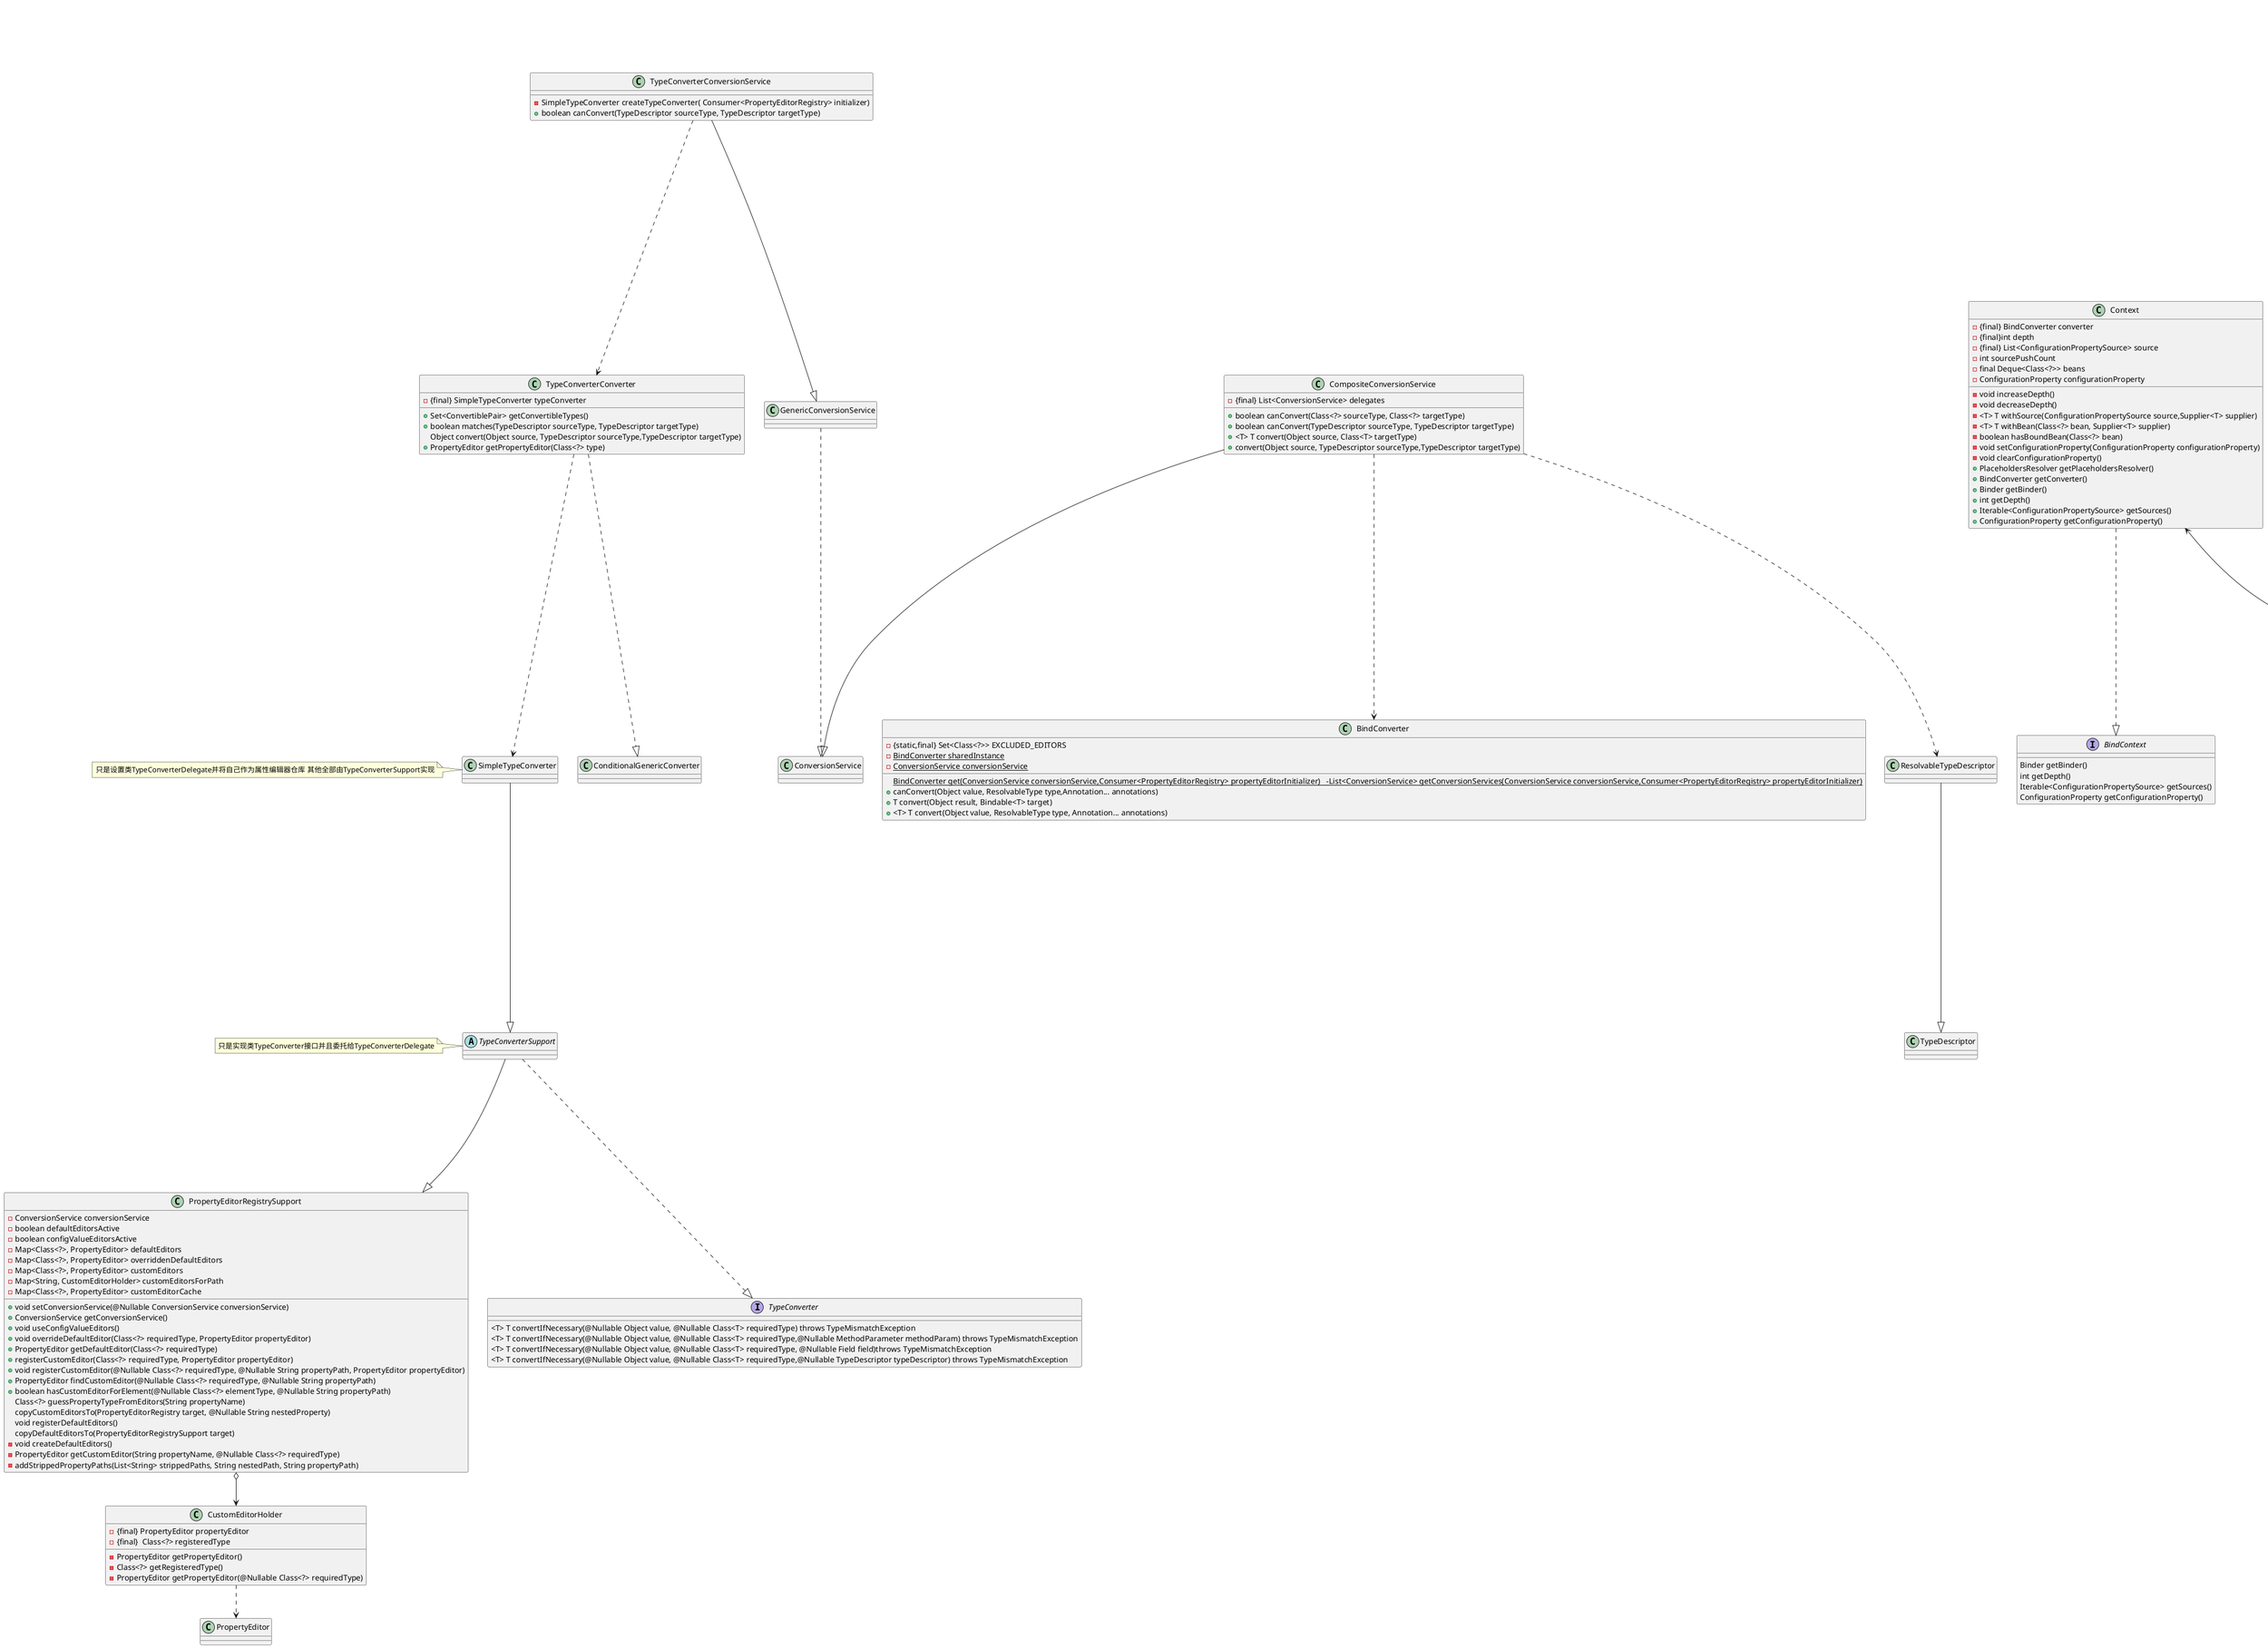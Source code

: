 @startuml
class Binder{
    -{static} Set<Class<?>> NON_BEAN_CLASSES
    -{static} List<BeanBinder> BEAN_BINDERS
    - {final}Iterable<ConfigurationPropertySource> sources
    -{final} PlaceholdersResolver placeholdersResolver
    -{final} ConversionService conversionService
    -{final} Consumer<PropertyEditorRegistry> propertyEditorInitializer
    +{static}  Binder get(Environment environment)
    +<T> BindResult<T> bind(String name, Class<T> target)
    +<T> BindResult<T> bind(String name, Bindable<T> target)
    +<T> BindResult<T> bind(ConfigurationPropertyName name, Bindable<T> target)
    +<T> BindResult<T> bind(String name, Bindable<T> target, BindHandler handler)
    <T> BindResult<T> bind(ConfigurationPropertyName name, Bindable<T> target,BindHandler handler)
    -<T> T handleBindResult(ConfigurationPropertyName name, Bindable<T> target,BindHandler handler, Context context, Object result) throws Exception
    -<T> T handleBindError(ConfigurationPropertyName name, Bindable<T> target,BindHandler handler, Context context, Exception error)
    -<T> Object bindObject(ConfigurationPropertyName name, Bindable<T> target,BindHandler handler, Context context, boolean allowRecursiveBinding)
    - AggregateBinder<?> getAggregateBinder(Bindable<?> target, Context context)
    - <T> Object bindAggregate(ConfigurationPropertyName name, Bindable<T> target,BindHandler handler, Context context, AggregateBinder<?> aggregateBinder)
    - ConfigurationProperty findProperty(ConfigurationPropertyName name,Context context)
    -  <T> Object bindProperty(Bindable<T> target, Context context,ConfigurationProperty property)
    - Object bindBean(ConfigurationPropertyName name, Bindable<?> target,BindHandler handler, Context context, boolean allowRecursiveBinding)
    -  boolean isUnbindableBean(ConfigurationPropertyName name, Bindable<?> target,Context context)
    -  boolean containsNoDescendantOf(Iterable<ConfigurationPropertySource> sources,ConfigurationPropertyName name)
}
class Context{
  -{final} BindConverter converter
  - {final}int depth
  -{final} List<ConfigurationPropertySource> source
  -int sourcePushCount
  - final Deque<Class<?>> beans
  -ConfigurationProperty configurationProperty
  -void increaseDepth()
  -  void decreaseDepth()
  -<T> T withSource(ConfigurationPropertySource source,Supplier<T> supplier)
  - <T> T withBean(Class<?> bean, Supplier<T> supplier)
  - boolean hasBoundBean(Class<?> bean)
  - void setConfigurationProperty(ConfigurationProperty configurationProperty)
  - void clearConfigurationProperty()
  + PlaceholdersResolver getPlaceholdersResolver()
  +  BindConverter getConverter()
  + Binder getBinder()
  + int getDepth()
  + Iterable<ConfigurationPropertySource> getSources()
  +  ConfigurationProperty getConfigurationProperty()
}
class ConfigurationProperty{
   -{final} ConfigurationPropertyName name
   -{final} Object value
   -{final} Origin origin
   {static} ConfigurationProperty of(ConfigurationPropertyName name,OriginTrackedValue value)
   {static} ConfigurationProperty of(ConfigurationPropertyName name, Object value,Origin origin)
   + ConfigurationPropertyName getName()
   + Object getValue()
   + Origin getOrigin()
   +  boolean equals(Object obj)
   + int hashCode()
   + String toString()
   +  int compareTo(ConfigurationProperty other)

}

class Bindable<T>{
    -{static} final Annotation[] NO_ANNOTATIONS
    -{final}ResolvableType type
    -{final} ResolvableType boxedType
    -{final} Supplier<T> value
    -{final} Annotation[] annotations
    +{static} <T> Bindable<T> ofInstance(T instance)
    +{static} <T> Bindable<T> of(Class<T> type)
    +{static} <E> Bindable<List<E>> listOf(Class<E> elementType)
    +{static} <E> Bindable<Set<E>> setOf(Class<E> elementType)
    +{static}  <K, V> Bindable<Map<K, V>> mapOf(Class<K> keyType, Class<V> valueType)
    +{static}  <T> Bindable<T> of(ResolvableType type)
    -{static} ResolvableType box(ResolvableType type)
    + ResolvableType getType()
    +  ResolvableType getBoxedType()
    + Supplier<T> getValue()
    +  Annotation[] getAnnotations()
    +  <A extends Annotation> A getAnnotation
    + boolean equals(Object obj)
    + hashCode()
    + Bindable<T> withAnnotations(Annotation... annotations)
    + Bindable<T> withExistingValue(T existingValue)
    + withSuppliedValue(Supplier<T> suppliedValue)
    - boolean nullSafeEquals(Object o1, Object o2)



}
class BindResult<T>{
   +{static}<T> BindResult<T> of(T value)
   -{static,final}  BindResult<?> UNBOUND
   -{final} T value
   + T get() throws NoSuchElementException
   + boolean isBound()
   + void ifBound(Consumer<? super T> consumer)
   + <U> BindResult<U> map(Function<? super T, ? extends U> mapper)
   +  T orElse(T other)
   + T orElseGet(Supplier<? extends T> other)
   + T orElseCreate(Class<? extends T> type)
   + <X extends Throwable> T orElseThrow(Supplier<? extends X> exceptionSupplier) throws X
   + boolean equals(Object obj)
   + int hashCode()

}
class ConfigurationPropertyName{
   -{static,final}  String EMPTY_STRING
   -{static,final}  ConfigurationPropertyName EMPTY
   - Elements elements;
   -{final}  CharSequence[] uniformElements;
   - String string;
   +{static}  boolean isValid(CharSequence name)
   +{static}  ConfigurationPropertyName of(CharSequence name)
   {static} ConfigurationPropertyName of(CharSequence name, boolean returnNullIfInvalid)
   -{static} List<Character> getInvalidChars(Elements elements, int index)
   -{static} ConfigurationPropertyName adapt(CharSequence name, char separator)
   -{static} ConfigurationPropertyName adapt(CharSequence name, char separator,Function<CharSequence, CharSequence> elementValueProcessor)
   +boolean isEmpty()
   +boolean isLastElementIndexed()
   +isIndexed(int elementIndex)
   + isNumericIndex(int elementIndex)
   + String getLastElement(Form form)
   + String getElement(int elementIndex, Form form)
   + convertToOriginalForm(CharSequence element)
   + convertToDashedElement(CharSequence element)
   + convertToUniformElement(CharSequence element)
   + CharSequence convertElement(CharSequence element, boolean lowercase,ElementCharPredicate filter)
   + int getNumberOfElements()
   + ConfigurationPropertyName append(String elementValue)
   + ConfigurationPropertyName chop(int size)
   + isParentOf(ConfigurationPropertyName name)
   + isAncestorOf(ConfigurationPropertyName name)
   + int compareTo(ConfigurationPropertyName other)
   + int compare(ConfigurationPropertyName n1, ConfigurationPropertyName n2)
   + int compare(String e1, ElementType type1, String e2, ElementType type2)
   + boolean equals(Object obj)
   + boolean elementEquals(Elements e1, Elements e2, int i)
   + int hashCode()
   + String toString()
   - String buildToString()
}

enum Form{
   ORIGINAL
   DASHED
   UNIFORM
}
class Elements{
 -{static,final} int[] NO_POSITION
 -{static,final} ElementType[] NO_TYPE
 -{static,final} Elements EMPTY
 -{final} CharSequence source;
 -{final} int size;
 -{final} int[] start;
 -{final} int[] end;
 -{final} ElementType[] type;
 -{final} CharSequence[] resolved;
 + Elements append(Elements additional)
 +  Elements chop(int size)
 - CharSequence[] newResolved(int size)
 + int getSize()
 + CharSequence get(int index)
 + int getLength(int index)
 + char charAt(int index, int charIndex)
 + ElementType getType(int index)
 + CharSequence getSource()
 + boolean canShortcutWithSource(ElementType requiredType)
 + boolean canShortcutWithSource(ElementType requiredType,ElementType alternativeType
}
class ElementsParser{
   -{static,final}  int DEFAULT_CAPACITY
   -{final} CharSequence source;
   -{final} char separator;
   -{final}  int size;
   -{final} int[] start;
   -{final} int[] end;
   -{final} ElementType[] type;
   -{final} CharSequence[] resolved;
   + {static} boolean isValidChar(char ch, int index)
   + {static} boolean isAlphaNumeric(char ch)
   - {static} boolean isAlpha(char ch)
   - {static} boolean isNumeric(char ch)
   + Elements parse()
   + Elements parse(Function<CharSequence, CharSequence> valueProcessor)
   -  ElementType updateType(ElementType existingType, char ch, int index)
   - add(int start, int end, ElementType type,Function<CharSequence, CharSequence> valueProcessor)
   - int[] expand(int[] src)
   - ElementType[] expand(ElementType[] src)
   - CharSequence[] expand(CharSequence[] src)


}
enum ElementType{
  		EMPTY(false)
  		UNIFORM(false)
  		DASHED(false)
  		NON_UNIFORM(false)
  		INDEXED(true)
        NUMERICALLY_INDEXED(true)
        + boolean isIndexed()
}
ConfigurationPropertyName <..o Form
ConfigurationPropertyName <--o Elements
Elements ..>ElementsParser
Elements ..>ElementType
ElementsParser ..>ElementType



class BindConverter{
   -{static,final} Set<Class<?>> EXCLUDED_EDITORS
   -{static} BindConverter sharedInstance
   -{static} ConversionService conversionService
   {static}BindConverter get(ConversionService conversionService,Consumer<PropertyEditorRegistry> propertyEditorInitializer)   -List<ConversionService> getConversionServices(ConversionService conversionService,Consumer<PropertyEditorRegistry> propertyEditorInitializer)
   + canConvert(Object value, ResolvableType type,Annotation... annotations)
   +  T convert(Object result, Bindable<T> target)
   + <T> T convert(Object value, ResolvableType type, Annotation... annotations)

}
class ResolvableTypeDescriptor{

}
class CompositeConversionService{
  -{final} List<ConversionService> delegates
  + boolean canConvert(Class<?> sourceType, Class<?> targetType)
  + boolean canConvert(TypeDescriptor sourceType, TypeDescriptor targetType)
  +  <T> T convert(Object source, Class<T> targetType)
  +  convert(Object source, TypeDescriptor sourceType,TypeDescriptor targetType)
}
class TypeConverterConversionService{
  -SimpleTypeConverter createTypeConverter( Consumer<PropertyEditorRegistry> initializer)
  + boolean canConvert(TypeDescriptor sourceType, TypeDescriptor targetType)
}
class TypeConverterConverter{
    -{final} SimpleTypeConverter typeConverter
     +Set<ConvertiblePair> getConvertibleTypes()
     + boolean matches(TypeDescriptor sourceType, TypeDescriptor targetType)
     Object convert(Object source, TypeDescriptor sourceType,TypeDescriptor targetType)
     + PropertyEditor getPropertyEditor(Class<?> type)
}

class TypeDescriptor{

}

class SimpleTypeConverter
note left: 只是设置类TypeConverterDelegate并将自己作为属性编辑器仓库 其他全部由TypeConverterSupport实现
class TypeConverterDelegate{
    -{static} PropertyEditorRegistrySupport propertyEditorRegistry;
    -{final} PropertyEditorRegistrySupport propertyEditorRegistry
    -{final} Object targetObject
    + <T> T convertIfNecessary(@Nullable String propertyName, @Nullable Object oldValue,Object newValue, @Nullable Class<T> requiredType)
    + <T> T convertIfNecessary(@Nullable String propertyName, @Nullable Object oldValue, @Nullable Object newValue,@Nullable Class<T> requiredType, @Nullable TypeDescriptor typeDescriptor)
    - Object attemptToConvertStringToEnum(Class<?> requiredType, String trimmedValue, Object currentConvertedValue)
    - PropertyEditor findDefaultEditor(@Nullable Class<?> requiredType)
    - Object doConvertValue(@Nullable Object oldValue, @Nullable Object newValue,@Nullable Class<?> requiredType, @Nullable PropertyEditor editor)
    - Object doConvertTextValue(@Nullable Object oldValue, String newTextValue, PropertyEditor editor)
    - Object convertToTypedArray(Object input, @Nullable String propertyName, Class<?> componentType)
    -  Collection<?> convertToTypedCollection(Collection<?> original, @Nullable String propertyName,Class<?> requiredType, @Nullable TypeDescriptor typeDescriptor)
    Map<?, ?> convertToTypedMap(Map<?, ?> original, @Nullable String propertyName,Class<?> requiredType, @Nullable TypeDescriptor typeDescriptor)
    String buildIndexedPropertyName(@Nullable String propertyName, int index)
    String buildKeyedPropertyName(@Nullable String propertyName, Object key)
    boolean canCreateCopy(Class<?> requiredType)
}
abstract class  TypeConverterSupport
note left:只是实现类TypeConverter接口并且委托给TypeConverterDelegate

class PropertyEditorRegistrySupport{
    - ConversionService conversionService
    - boolean defaultEditorsActive
    - boolean configValueEditorsActive
    - Map<Class<?>, PropertyEditor> defaultEditors
    - Map<Class<?>, PropertyEditor> overriddenDefaultEditors
    - Map<Class<?>, PropertyEditor> customEditors
    - Map<String, CustomEditorHolder> customEditorsForPath
    - Map<Class<?>, PropertyEditor> customEditorCache
    + void setConversionService(@Nullable ConversionService conversionService)
    + ConversionService getConversionService()
    + void useConfigValueEditors()
    + void overrideDefaultEditor(Class<?> requiredType, PropertyEditor propertyEditor)
    + PropertyEditor getDefaultEditor(Class<?> requiredType)
    + registerCustomEditor(Class<?> requiredType, PropertyEditor propertyEditor)
    + void registerCustomEditor(@Nullable Class<?> requiredType, @Nullable String propertyPath, PropertyEditor propertyEditor)
    + PropertyEditor findCustomEditor(@Nullable Class<?> requiredType, @Nullable String propertyPath)
    + boolean hasCustomEditorForElement(@Nullable Class<?> elementType, @Nullable String propertyPath)
      Class<?> guessPropertyTypeFromEditors(String propertyName)
      copyCustomEditorsTo(PropertyEditorRegistry target, @Nullable String nestedProperty)
      void registerDefaultEditors()
      copyDefaultEditorsTo(PropertyEditorRegistrySupport target)
    - void createDefaultEditors()
    - PropertyEditor getCustomEditor(String propertyName, @Nullable Class<?> requiredType)
    - addStrippedPropertyPaths(List<String> strippedPaths, String nestedPath, String propertyPath)
}
class CustomEditorHolder{
    -{final} PropertyEditor propertyEditor
    -{final}  Class<?> registeredType
    - PropertyEditor getPropertyEditor()
    - Class<?> getRegisteredType()
    - PropertyEditor getPropertyEditor(@Nullable Class<?> requiredType)

}
interface PropertyEditorRegistry{
    void registerCustomEditor(Class<?> requiredType, PropertyEditor propertyEditor)
    void registerCustomEditor(@Nullable Class<?> requiredType, @Nullable String propertyPath, PropertyEditor propertyEditor)
    PropertyEditor findCustomEditor(@Nullable Class<?> requiredType, @Nullable String propertyPath)
}
interface TypeConverter{
   <T> T convertIfNecessary(@Nullable Object value, @Nullable Class<T> requiredType) throws TypeMismatchException
   <T> T convertIfNecessary(@Nullable Object value, @Nullable Class<T> requiredType,@Nullable MethodParameter methodParam) throws TypeMismatchException
   <T> T convertIfNecessary(@Nullable Object value, @Nullable Class<T> requiredType, @Nullable Field field)throws TypeMismatchException
   <T> T convertIfNecessary(@Nullable Object value, @Nullable Class<T> requiredType,@Nullable TypeDescriptor typeDescriptor) throws TypeMismatchException

}
CompositeConversionService ..>BindConverter
CompositeConversionService ..>ResolvableTypeDescriptor
CompositeConversionService --|>ConversionService
ResolvableTypeDescriptor --|>TypeDescriptor
TypeConverterConversionService --|> GenericConversionService
GenericConversionService ..|> ConversionService
TypeConverterConversionService ..>TypeConverterConverter
TypeConverterConverter ..>SimpleTypeConverter
TypeConverterConverter ..|> ConditionalGenericConverter
SimpleTypeConverter --|>TypeConverterSupport
TypeConverterSupport --|> PropertyEditorRegistrySupport
TypeConverterSupport ..|>TypeConverter
PropertyEditorRegistrySupport o-->CustomEditorHolder
CustomEditorHolder ..> PropertyEditor

abstract class AggregateBinder<T>{
    -{final} Context context
    + Object bind(ConfigurationPropertyName name, Bindable<?> target,AggregateElementBinder elementBinder)
    abstract boolean isAllowRecursiveBinding(ConfigurationPropertySource source)
    abstract bindAggregate(ConfigurationPropertyName name,Bindable<?> target, AggregateElementBinder elementBinder)
    abstract T merge(Supplier<T> existing, T additional)
    final Context getContext()
}
abstract IndexedElementsBinder<T>{
    -{static,final} String INDEX_ZERO
    {final} bindIndexed(ConfigurationPropertyName name, Bindable<?> target,AggregateElementBinder elementBinder, ResolvableType aggregateType,ResolvableType elementType, IndexedCollectionSupplier result)
    - bindIndexed(ConfigurationPropertySource source,ConfigurationPropertyName root, Bindable<?> target,AggregateElementBinder elementBinder, IndexedCollectionSupplier collection,ResolvableType aggregateType, ResolvableType elementType)
    - bindValue(Bindable<?> target, Collection<Object> collection,ResolvableType aggregateType, ResolvableType elementType, Object value)
    - bindIndexed(ConfigurationPropertySource source,ConfigurationPropertyName root, AggregateElementBinder elementBinder,IndexedCollectionSupplier collection, ResolvableType elementType)
    - MultiValueMap<String, ConfigurationProperty> getKnownIndexedChildren(ConfigurationPropertySource source, ConfigurationPropertyName root)
    - assertNoUnboundChildren(MultiValueMap<String, ConfigurationProperty> children)
    - <C> C convert(Object value, ResolvableType type, Annotation... annotations)
}
class CollectionBinder{
 Object bindAggregate(ConfigurationPropertyName name, Bindable<?> target,AggregateElementBinder elementBinder)
 Collection<Object> merge(Supplier<Collection<Object>> existing,Collection<Object> additional)
 - Collection<Object> getExistingIfPossible(Supplier<Collection<Object>> existing)
 - Collection<Object> copyIfPossible(Collection<Object> collection)
 - Collection<Object> createNewCollection(Collection<Object> collection)
}
class ArrayBinder{
  bindAggregate(ConfigurationPropertyName name, Bindable<?> target,AggregateElementBinder elementBinder)
  Object merge(Supplier<Object> existing, Object additional)
}

interface AggregateElementBinder{
    Object bind(ConfigurationPropertyName name, Bindable<?> target)
    bind(ConfigurationPropertyName name, Bindable<?> target,ConfigurationPropertySource source)
}

interface BindContext{
Binder getBinder()
int getDepth()
Iterable<ConfigurationPropertySource> getSources()
ConfigurationProperty getConfigurationProperty()
}
class JavaBeanBinder{
    <T> T bind(ConfigurationPropertyName name, Bindable<T> target, Context context,BeanPropertyBinder propertyBinder)
    boolean hasKnownBindableProperties(ConfigurationPropertyName name,Context context)
    bind(BeanPropertyBinder propertyBinder, Bean<T> bean,BeanSupplier<T> beanSupplier)
    <T> boolean bind(BeanSupplier<T> beanSupplier,BeanPropertyBinder propertyBinder, BeanProperty property)
}
class Bean<T>{
    -{static} Bean<?> cached
    -{final} Class<?> type
    -{final} ResolvableType resolvableType
    -{final} Map<String, BeanProperty> properties
    + {static} <T> Bean<T> get(Bindable<T> bindable, boolean canCallGetValue)
    - {static} static boolean isInstantiable(Class<?> type)
    + Class<?> getType()
    + Map<String, BeanProperty> getProperties()
    + BeanSupplier<T> getSupplier(Bindable<T> target)
    - void putProperties(Class<?> type)
    - boolean isCandidate(Method method)
    - void addMethod(Method method)
    - void addMethodIfPossible(Method method, String prefix, int parameterCount,BiConsumer<BeanProperty, Method> consumer)
    - BeanProperty getBeanProperty(String name)
    - void addField(Field field)
}
class BeanProperty{
 - {final} String name
 - {final} ResolvableType declaringClassType
 - {final} Method getter
 - {final} Method setter
 - {final} Field field
 + void addGetter(Method getter)
 + void addSetter(Method setter)
 + void addField(Field field)
 + String getName()
 + ResolvableType getType()
 + Annotation[] getAnnotations()
 + Supplier<Object> getValue(Supplier<?> instance)
 + isSettable()
}
interface BeanBinder{
    <T> T bind(ConfigurationPropertyName name, Bindable<T> target, Context context,BeanPropertyBinder propertyBinder)
}
interface BeanPropertyBinder{
    Object bindProperty(String propertyName, Bindable<?> target);
}

interface PropertyEditorRegistry{
	void registerCustomEditor(Class<?> requiredType, PropertyEditor propertyEditor)
	void registerCustomEditor(@Nullable Class<?> requiredType, @Nullable String propertyPath, PropertyEditor propertyEditor)
	PropertyEditor findCustomEditor(@Nullable Class<?> requiredType, @Nullable String propertyPath)
}

interface ConfigurationPropertySource{
    ConfigurationProperty getConfigurationProperty(ConfigurationPropertyName name)
    ConfigurationPropertyState containsDescendantOf(ConfigurationPropertyName name)
    ConfigurationPropertySource filter(Predicate<ConfigurationPropertyName> filter)
    ConfigurationPropertySource withAliases(ConfigurationPropertyNameAliases aliases)
     Object getUnderlyingSource()
}
class PropertySourcesPlaceholdersResolver{
   - {final}Iterable<PropertySource<?>> sources
   - {final} PropertyPlaceholderHelper helper
   - {static} PropertySources getSources(Environment environment)
   + Object resolvePlaceholders(Object value)
     String resolvePlaceholder(String placeholder)

}
class PropertyPlaceholderHelper{
  -{static} Map<String, String> wellKnownSimplePrefixes
  -{final} String placeholderPrefix
  -{final} String placeholderSuffix
  -{final}  String simplePrefix
  -{final} String valueSeparator
  + String replacePlaceholders(String value, final Properties properties)
  + String replacePlaceholders(String value, PlaceholderResolver placeholderResolver)
  + String parseStringValue(String value, PlaceholderResolver placeholderResolver, Set<String> visitedPlaceholders)
  - int findPlaceholderEndIndex(CharSequence buf, int startIndex)
}
interface PlaceholdersResolver{
   Object resolvePlaceholders(Object value);

}
interface BindHandler{
}
interface OriginProvider{
}
interface Comparable{
}
CollectionBinder --|>IndexedElementsBinder
ArrayBinder --|>IndexedElementsBinder
IndexedElementsBinder --|>AggregateBinder
AggregateBinder -->AggregateElementBinder
PropertySourcesPlaceholdersResolver -->PropertyPlaceholderHelper
PropertySourcesPlaceholdersResolver ..|>PlaceholdersResolver
BeanBinder o..>Binder
JavaBeanBinder ..|>Binder
JavaBeanBinder -->Bean
JavaBeanBinder -->BeanProperty
BeanProperty o-->Bean
BeanPropertyBinder o-->BeanBinder
ConfigurationPropertySource <..Binder
PlaceholdersResolver<.. Binder
ConfigurationPropertyName<.. Binder
PropertyEditorRegistry<.. Binder
Bindable o-->Binder
BindResult o-->Binder
BindHandler o-->Binder
Context ..|>BindContext
ConfigurationProperty ..|>OriginProvider
ConfigurationProperty ..|>Comparable
Context <--Binder
ConfigurationProperty <-- ConfigurationPropertyName
@enduml